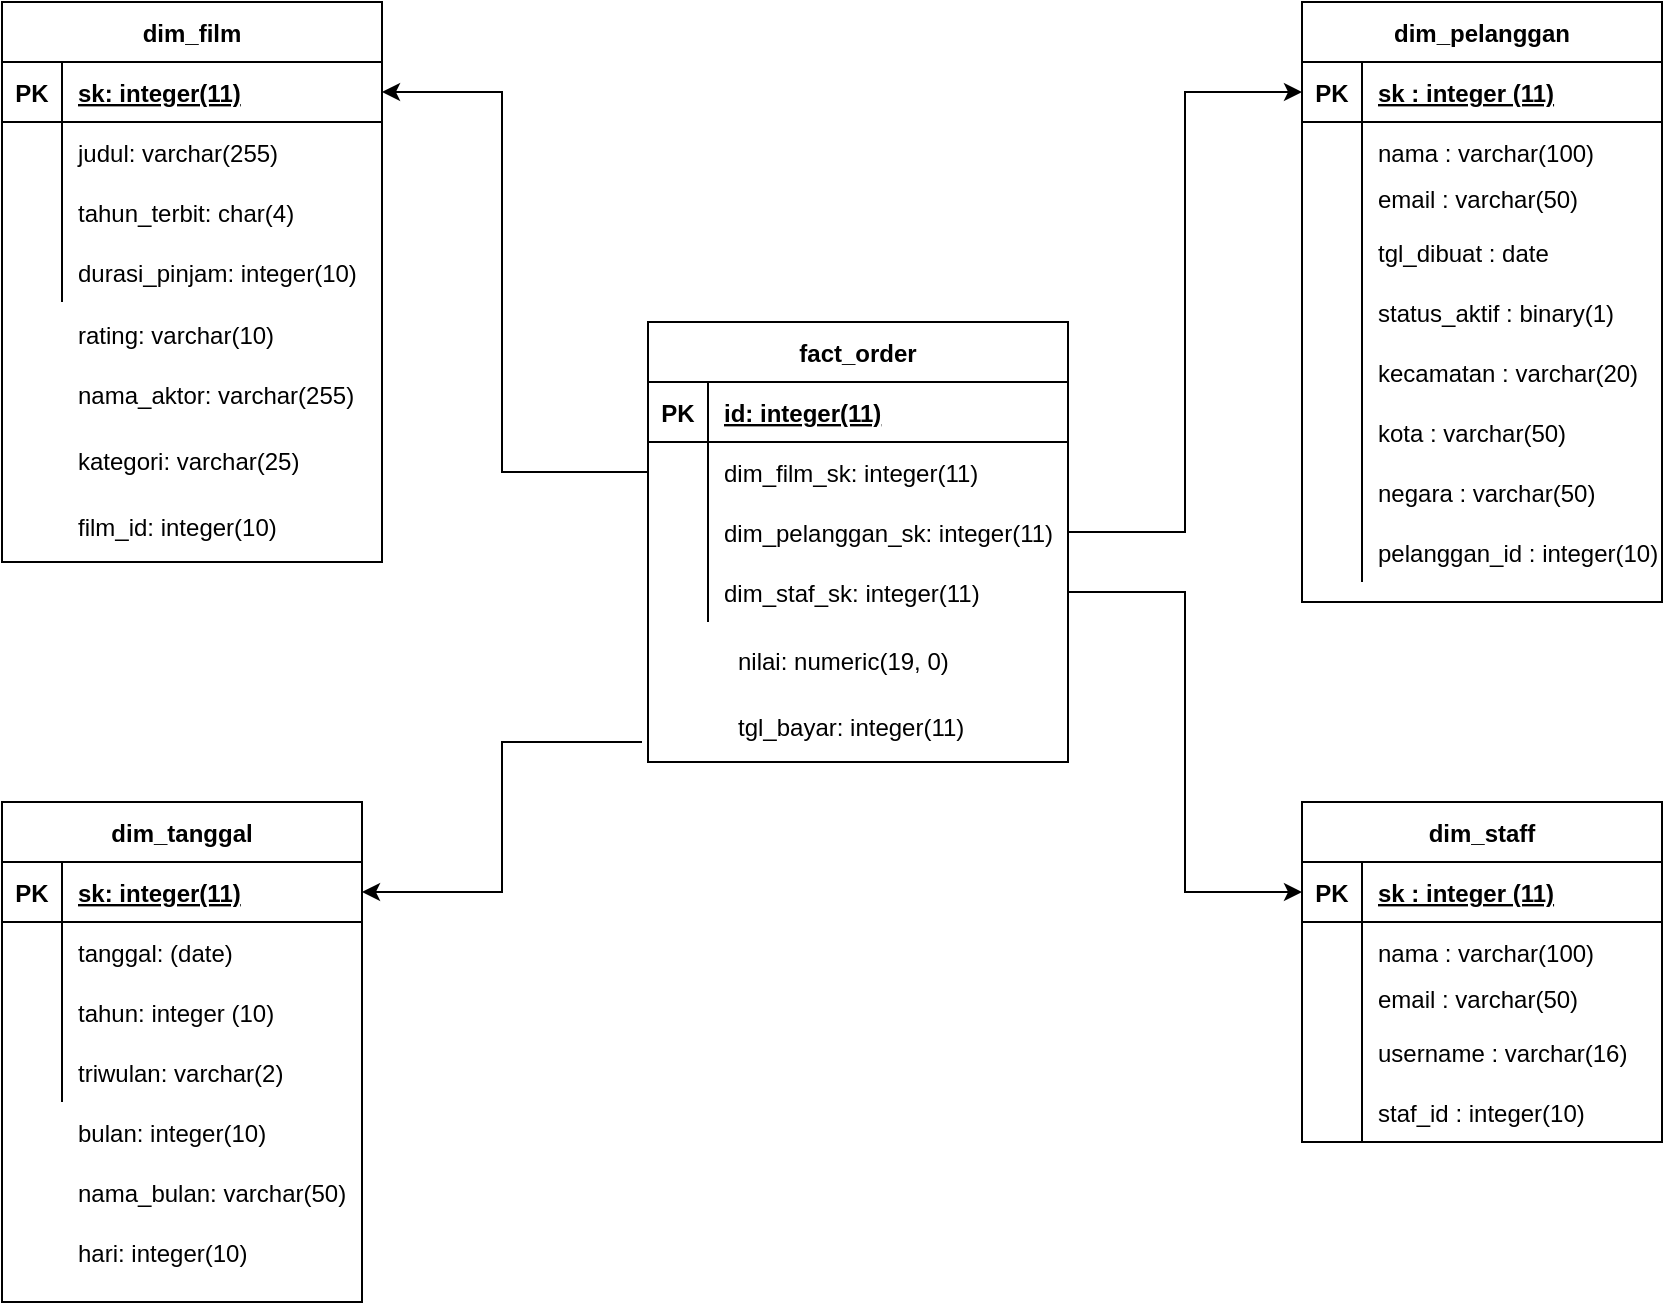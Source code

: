 <mxfile version="13.9.2" type="device"><diagram id="XxKrfSs5DtXPebcuRE6z" name="Page-1"><mxGraphModel dx="782" dy="412" grid="1" gridSize="10" guides="1" tooltips="1" connect="1" arrows="1" fold="1" page="1" pageScale="1" pageWidth="850" pageHeight="1100" math="0" shadow="0"><root><mxCell id="0"/><mxCell id="1" parent="0"/><mxCell id="o7a8mhFiNbycoDetrkkc-30" value="fact_order" style="shape=table;startSize=30;container=1;collapsible=1;childLayout=tableLayout;fixedRows=1;rowLines=0;fontStyle=1;align=center;resizeLast=1;" vertex="1" parent="1"><mxGeometry x="393" y="200" width="210" height="220" as="geometry"/></mxCell><mxCell id="o7a8mhFiNbycoDetrkkc-31" value="" style="shape=partialRectangle;collapsible=0;dropTarget=0;pointerEvents=0;fillColor=none;top=0;left=0;bottom=1;right=0;points=[[0,0.5],[1,0.5]];portConstraint=eastwest;" vertex="1" parent="o7a8mhFiNbycoDetrkkc-30"><mxGeometry y="30" width="210" height="30" as="geometry"/></mxCell><mxCell id="o7a8mhFiNbycoDetrkkc-32" value="PK" style="shape=partialRectangle;connectable=0;fillColor=none;top=0;left=0;bottom=0;right=0;fontStyle=1;overflow=hidden;" vertex="1" parent="o7a8mhFiNbycoDetrkkc-31"><mxGeometry width="30" height="30" as="geometry"/></mxCell><mxCell id="o7a8mhFiNbycoDetrkkc-33" value="id: integer(11)" style="shape=partialRectangle;connectable=0;fillColor=none;top=0;left=0;bottom=0;right=0;align=left;spacingLeft=6;fontStyle=5;overflow=hidden;" vertex="1" parent="o7a8mhFiNbycoDetrkkc-31"><mxGeometry x="30" width="180" height="30" as="geometry"/></mxCell><mxCell id="o7a8mhFiNbycoDetrkkc-34" value="" style="shape=partialRectangle;collapsible=0;dropTarget=0;pointerEvents=0;fillColor=none;top=0;left=0;bottom=0;right=0;points=[[0,0.5],[1,0.5]];portConstraint=eastwest;" vertex="1" parent="o7a8mhFiNbycoDetrkkc-30"><mxGeometry y="60" width="210" height="30" as="geometry"/></mxCell><mxCell id="o7a8mhFiNbycoDetrkkc-35" value="" style="shape=partialRectangle;connectable=0;fillColor=none;top=0;left=0;bottom=0;right=0;editable=1;overflow=hidden;" vertex="1" parent="o7a8mhFiNbycoDetrkkc-34"><mxGeometry width="30" height="30" as="geometry"/></mxCell><mxCell id="o7a8mhFiNbycoDetrkkc-36" value="dim_film_sk: integer(11)" style="shape=partialRectangle;connectable=0;fillColor=none;top=0;left=0;bottom=0;right=0;align=left;spacingLeft=6;overflow=hidden;" vertex="1" parent="o7a8mhFiNbycoDetrkkc-34"><mxGeometry x="30" width="180" height="30" as="geometry"/></mxCell><mxCell id="o7a8mhFiNbycoDetrkkc-37" value="" style="shape=partialRectangle;collapsible=0;dropTarget=0;pointerEvents=0;fillColor=none;top=0;left=0;bottom=0;right=0;points=[[0,0.5],[1,0.5]];portConstraint=eastwest;" vertex="1" parent="o7a8mhFiNbycoDetrkkc-30"><mxGeometry y="90" width="210" height="30" as="geometry"/></mxCell><mxCell id="o7a8mhFiNbycoDetrkkc-38" value="" style="shape=partialRectangle;connectable=0;fillColor=none;top=0;left=0;bottom=0;right=0;editable=1;overflow=hidden;" vertex="1" parent="o7a8mhFiNbycoDetrkkc-37"><mxGeometry width="30" height="30" as="geometry"/></mxCell><mxCell id="o7a8mhFiNbycoDetrkkc-39" value="dim_pelanggan_sk: integer(11)" style="shape=partialRectangle;connectable=0;fillColor=none;top=0;left=0;bottom=0;right=0;align=left;spacingLeft=6;overflow=hidden;" vertex="1" parent="o7a8mhFiNbycoDetrkkc-37"><mxGeometry x="30" width="180" height="30" as="geometry"/></mxCell><mxCell id="o7a8mhFiNbycoDetrkkc-40" value="" style="shape=partialRectangle;collapsible=0;dropTarget=0;pointerEvents=0;fillColor=none;top=0;left=0;bottom=0;right=0;points=[[0,0.5],[1,0.5]];portConstraint=eastwest;" vertex="1" parent="o7a8mhFiNbycoDetrkkc-30"><mxGeometry y="120" width="210" height="30" as="geometry"/></mxCell><mxCell id="o7a8mhFiNbycoDetrkkc-41" value="" style="shape=partialRectangle;connectable=0;fillColor=none;top=0;left=0;bottom=0;right=0;editable=1;overflow=hidden;" vertex="1" parent="o7a8mhFiNbycoDetrkkc-40"><mxGeometry width="30" height="30" as="geometry"/></mxCell><mxCell id="o7a8mhFiNbycoDetrkkc-42" value="dim_staf_sk: integer(11)" style="shape=partialRectangle;connectable=0;fillColor=none;top=0;left=0;bottom=0;right=0;align=left;spacingLeft=6;overflow=hidden;" vertex="1" parent="o7a8mhFiNbycoDetrkkc-40"><mxGeometry x="30" width="180" height="30" as="geometry"/></mxCell><mxCell id="o7a8mhFiNbycoDetrkkc-43" value="nilai: numeric(19, 0)" style="shape=partialRectangle;connectable=0;fillColor=none;top=0;left=0;bottom=0;right=0;align=left;spacingLeft=6;overflow=hidden;" vertex="1" parent="1"><mxGeometry x="430" y="354" width="180" height="30" as="geometry"/></mxCell><mxCell id="o7a8mhFiNbycoDetrkkc-44" value="tgl_bayar: integer(11)" style="shape=partialRectangle;connectable=0;fillColor=none;top=0;left=0;bottom=0;right=0;align=left;spacingLeft=6;overflow=hidden;" vertex="1" parent="1"><mxGeometry x="430" y="387" width="180" height="30" as="geometry"/></mxCell><mxCell id="o7a8mhFiNbycoDetrkkc-117" value="dim_staff" style="shape=table;startSize=30;container=1;collapsible=1;childLayout=tableLayout;fixedRows=1;rowLines=0;fontStyle=1;align=center;resizeLast=1;" vertex="1" parent="1"><mxGeometry x="720" y="440" width="180" height="170" as="geometry"/></mxCell><mxCell id="o7a8mhFiNbycoDetrkkc-118" value="" style="shape=partialRectangle;collapsible=0;dropTarget=0;pointerEvents=0;fillColor=none;top=0;left=0;bottom=1;right=0;points=[[0,0.5],[1,0.5]];portConstraint=eastwest;" vertex="1" parent="o7a8mhFiNbycoDetrkkc-117"><mxGeometry y="30" width="180" height="30" as="geometry"/></mxCell><mxCell id="o7a8mhFiNbycoDetrkkc-119" value="PK" style="shape=partialRectangle;connectable=0;fillColor=none;top=0;left=0;bottom=0;right=0;fontStyle=1;overflow=hidden;" vertex="1" parent="o7a8mhFiNbycoDetrkkc-118"><mxGeometry width="30" height="30" as="geometry"/></mxCell><mxCell id="o7a8mhFiNbycoDetrkkc-120" value="sk : integer (11)" style="shape=partialRectangle;connectable=0;fillColor=none;top=0;left=0;bottom=0;right=0;align=left;spacingLeft=6;fontStyle=5;overflow=hidden;" vertex="1" parent="o7a8mhFiNbycoDetrkkc-118"><mxGeometry x="30" width="150" height="30" as="geometry"/></mxCell><mxCell id="o7a8mhFiNbycoDetrkkc-121" value="" style="shape=partialRectangle;collapsible=0;dropTarget=0;pointerEvents=0;fillColor=none;top=0;left=0;bottom=0;right=0;points=[[0,0.5],[1,0.5]];portConstraint=eastwest;" vertex="1" parent="o7a8mhFiNbycoDetrkkc-117"><mxGeometry y="60" width="180" height="30" as="geometry"/></mxCell><mxCell id="o7a8mhFiNbycoDetrkkc-122" value="" style="shape=partialRectangle;connectable=0;fillColor=none;top=0;left=0;bottom=0;right=0;editable=1;overflow=hidden;" vertex="1" parent="o7a8mhFiNbycoDetrkkc-121"><mxGeometry width="30" height="30" as="geometry"/></mxCell><mxCell id="o7a8mhFiNbycoDetrkkc-123" value="nama : varchar(100)" style="shape=partialRectangle;connectable=0;fillColor=none;top=0;left=0;bottom=0;right=0;align=left;spacingLeft=6;overflow=hidden;" vertex="1" parent="o7a8mhFiNbycoDetrkkc-121"><mxGeometry x="30" width="150" height="30" as="geometry"/></mxCell><mxCell id="o7a8mhFiNbycoDetrkkc-124" value="" style="shape=partialRectangle;collapsible=0;dropTarget=0;pointerEvents=0;fillColor=none;top=0;left=0;bottom=0;right=0;points=[[0,0.5],[1,0.5]];portConstraint=eastwest;" vertex="1" parent="o7a8mhFiNbycoDetrkkc-117"><mxGeometry y="90" width="180" height="20" as="geometry"/></mxCell><mxCell id="o7a8mhFiNbycoDetrkkc-125" value="" style="shape=partialRectangle;connectable=0;fillColor=none;top=0;left=0;bottom=0;right=0;editable=1;overflow=hidden;" vertex="1" parent="o7a8mhFiNbycoDetrkkc-124"><mxGeometry width="30" height="20" as="geometry"/></mxCell><mxCell id="o7a8mhFiNbycoDetrkkc-126" value="email : varchar(50)&#10; " style="shape=partialRectangle;connectable=0;fillColor=none;top=0;left=0;bottom=0;right=0;align=left;spacingLeft=6;overflow=hidden;" vertex="1" parent="o7a8mhFiNbycoDetrkkc-124"><mxGeometry x="30" width="150" height="20" as="geometry"/></mxCell><mxCell id="o7a8mhFiNbycoDetrkkc-127" value="" style="shape=partialRectangle;collapsible=0;dropTarget=0;pointerEvents=0;fillColor=none;top=0;left=0;bottom=0;right=0;points=[[0,0.5],[1,0.5]];portConstraint=eastwest;" vertex="1" parent="o7a8mhFiNbycoDetrkkc-117"><mxGeometry y="110" width="180" height="30" as="geometry"/></mxCell><mxCell id="o7a8mhFiNbycoDetrkkc-128" value="" style="shape=partialRectangle;connectable=0;fillColor=none;top=0;left=0;bottom=0;right=0;editable=1;overflow=hidden;" vertex="1" parent="o7a8mhFiNbycoDetrkkc-127"><mxGeometry width="30" height="30" as="geometry"/></mxCell><mxCell id="o7a8mhFiNbycoDetrkkc-129" value="username : varchar(16)" style="shape=partialRectangle;connectable=0;fillColor=none;top=0;left=0;bottom=0;right=0;align=left;spacingLeft=6;overflow=hidden;" vertex="1" parent="o7a8mhFiNbycoDetrkkc-127"><mxGeometry x="30" width="150" height="30" as="geometry"/></mxCell><mxCell id="o7a8mhFiNbycoDetrkkc-130" value="" style="shape=partialRectangle;collapsible=0;dropTarget=0;pointerEvents=0;fillColor=none;top=0;left=0;bottom=0;right=0;points=[[0,0.5],[1,0.5]];portConstraint=eastwest;" vertex="1" parent="o7a8mhFiNbycoDetrkkc-117"><mxGeometry y="140" width="180" height="30" as="geometry"/></mxCell><mxCell id="o7a8mhFiNbycoDetrkkc-131" value="" style="shape=partialRectangle;connectable=0;fillColor=none;top=0;left=0;bottom=0;right=0;editable=1;overflow=hidden;" vertex="1" parent="o7a8mhFiNbycoDetrkkc-130"><mxGeometry width="30" height="30" as="geometry"/></mxCell><mxCell id="o7a8mhFiNbycoDetrkkc-132" value="staf_id : integer(10)" style="shape=partialRectangle;connectable=0;fillColor=none;top=0;left=0;bottom=0;right=0;align=left;spacingLeft=6;overflow=hidden;" vertex="1" parent="o7a8mhFiNbycoDetrkkc-130"><mxGeometry x="30" width="150" height="30" as="geometry"/></mxCell><mxCell id="o7a8mhFiNbycoDetrkkc-133" value="dim_pelanggan" style="shape=table;startSize=30;container=1;collapsible=1;childLayout=tableLayout;fixedRows=1;rowLines=0;fontStyle=1;align=center;resizeLast=1;" vertex="1" parent="1"><mxGeometry x="720" y="40" width="180" height="300" as="geometry"/></mxCell><mxCell id="o7a8mhFiNbycoDetrkkc-134" value="" style="shape=partialRectangle;collapsible=0;dropTarget=0;pointerEvents=0;fillColor=none;top=0;left=0;bottom=1;right=0;points=[[0,0.5],[1,0.5]];portConstraint=eastwest;" vertex="1" parent="o7a8mhFiNbycoDetrkkc-133"><mxGeometry y="30" width="180" height="30" as="geometry"/></mxCell><mxCell id="o7a8mhFiNbycoDetrkkc-135" value="PK" style="shape=partialRectangle;connectable=0;fillColor=none;top=0;left=0;bottom=0;right=0;fontStyle=1;overflow=hidden;" vertex="1" parent="o7a8mhFiNbycoDetrkkc-134"><mxGeometry width="30" height="30" as="geometry"/></mxCell><mxCell id="o7a8mhFiNbycoDetrkkc-136" value="sk : integer (11)" style="shape=partialRectangle;connectable=0;fillColor=none;top=0;left=0;bottom=0;right=0;align=left;spacingLeft=6;fontStyle=5;overflow=hidden;" vertex="1" parent="o7a8mhFiNbycoDetrkkc-134"><mxGeometry x="30" width="150" height="30" as="geometry"/></mxCell><mxCell id="o7a8mhFiNbycoDetrkkc-137" value="" style="shape=partialRectangle;collapsible=0;dropTarget=0;pointerEvents=0;fillColor=none;top=0;left=0;bottom=0;right=0;points=[[0,0.5],[1,0.5]];portConstraint=eastwest;" vertex="1" parent="o7a8mhFiNbycoDetrkkc-133"><mxGeometry y="60" width="180" height="30" as="geometry"/></mxCell><mxCell id="o7a8mhFiNbycoDetrkkc-138" value="" style="shape=partialRectangle;connectable=0;fillColor=none;top=0;left=0;bottom=0;right=0;editable=1;overflow=hidden;" vertex="1" parent="o7a8mhFiNbycoDetrkkc-137"><mxGeometry width="30" height="30" as="geometry"/></mxCell><mxCell id="o7a8mhFiNbycoDetrkkc-139" value="nama : varchar(100)" style="shape=partialRectangle;connectable=0;fillColor=none;top=0;left=0;bottom=0;right=0;align=left;spacingLeft=6;overflow=hidden;" vertex="1" parent="o7a8mhFiNbycoDetrkkc-137"><mxGeometry x="30" width="150" height="30" as="geometry"/></mxCell><mxCell id="o7a8mhFiNbycoDetrkkc-140" value="" style="shape=partialRectangle;collapsible=0;dropTarget=0;pointerEvents=0;fillColor=none;top=0;left=0;bottom=0;right=0;points=[[0,0.5],[1,0.5]];portConstraint=eastwest;" vertex="1" parent="o7a8mhFiNbycoDetrkkc-133"><mxGeometry y="90" width="180" height="20" as="geometry"/></mxCell><mxCell id="o7a8mhFiNbycoDetrkkc-141" value="" style="shape=partialRectangle;connectable=0;fillColor=none;top=0;left=0;bottom=0;right=0;editable=1;overflow=hidden;" vertex="1" parent="o7a8mhFiNbycoDetrkkc-140"><mxGeometry width="30" height="20" as="geometry"/></mxCell><mxCell id="o7a8mhFiNbycoDetrkkc-142" value="email : varchar(50)&#10; " style="shape=partialRectangle;connectable=0;fillColor=none;top=0;left=0;bottom=0;right=0;align=left;spacingLeft=6;overflow=hidden;" vertex="1" parent="o7a8mhFiNbycoDetrkkc-140"><mxGeometry x="30" width="150" height="20" as="geometry"/></mxCell><mxCell id="o7a8mhFiNbycoDetrkkc-143" value="" style="shape=partialRectangle;collapsible=0;dropTarget=0;pointerEvents=0;fillColor=none;top=0;left=0;bottom=0;right=0;points=[[0,0.5],[1,0.5]];portConstraint=eastwest;" vertex="1" parent="o7a8mhFiNbycoDetrkkc-133"><mxGeometry y="110" width="180" height="30" as="geometry"/></mxCell><mxCell id="o7a8mhFiNbycoDetrkkc-144" value="" style="shape=partialRectangle;connectable=0;fillColor=none;top=0;left=0;bottom=0;right=0;editable=1;overflow=hidden;" vertex="1" parent="o7a8mhFiNbycoDetrkkc-143"><mxGeometry width="30" height="30" as="geometry"/></mxCell><mxCell id="o7a8mhFiNbycoDetrkkc-145" value="tgl_dibuat : date" style="shape=partialRectangle;connectable=0;fillColor=none;top=0;left=0;bottom=0;right=0;align=left;spacingLeft=6;overflow=hidden;" vertex="1" parent="o7a8mhFiNbycoDetrkkc-143"><mxGeometry x="30" width="150" height="30" as="geometry"/></mxCell><mxCell id="o7a8mhFiNbycoDetrkkc-146" value="" style="shape=partialRectangle;collapsible=0;dropTarget=0;pointerEvents=0;fillColor=none;top=0;left=0;bottom=0;right=0;points=[[0,0.5],[1,0.5]];portConstraint=eastwest;" vertex="1" parent="o7a8mhFiNbycoDetrkkc-133"><mxGeometry y="140" width="180" height="30" as="geometry"/></mxCell><mxCell id="o7a8mhFiNbycoDetrkkc-147" value="" style="shape=partialRectangle;connectable=0;fillColor=none;top=0;left=0;bottom=0;right=0;editable=1;overflow=hidden;" vertex="1" parent="o7a8mhFiNbycoDetrkkc-146"><mxGeometry width="30" height="30" as="geometry"/></mxCell><mxCell id="o7a8mhFiNbycoDetrkkc-148" value="status_aktif : binary(1)" style="shape=partialRectangle;connectable=0;fillColor=none;top=0;left=0;bottom=0;right=0;align=left;spacingLeft=6;overflow=hidden;" vertex="1" parent="o7a8mhFiNbycoDetrkkc-146"><mxGeometry x="30" width="150" height="30" as="geometry"/></mxCell><mxCell id="o7a8mhFiNbycoDetrkkc-149" value="" style="shape=partialRectangle;collapsible=0;dropTarget=0;pointerEvents=0;fillColor=none;top=0;left=0;bottom=0;right=0;points=[[0,0.5],[1,0.5]];portConstraint=eastwest;" vertex="1" parent="o7a8mhFiNbycoDetrkkc-133"><mxGeometry y="170" width="180" height="30" as="geometry"/></mxCell><mxCell id="o7a8mhFiNbycoDetrkkc-150" value="" style="shape=partialRectangle;connectable=0;fillColor=none;top=0;left=0;bottom=0;right=0;editable=1;overflow=hidden;" vertex="1" parent="o7a8mhFiNbycoDetrkkc-149"><mxGeometry width="30" height="30" as="geometry"/></mxCell><mxCell id="o7a8mhFiNbycoDetrkkc-151" value="kecamatan : varchar(20)" style="shape=partialRectangle;connectable=0;fillColor=none;top=0;left=0;bottom=0;right=0;align=left;spacingLeft=6;overflow=hidden;" vertex="1" parent="o7a8mhFiNbycoDetrkkc-149"><mxGeometry x="30" width="150" height="30" as="geometry"/></mxCell><mxCell id="o7a8mhFiNbycoDetrkkc-152" value="" style="shape=partialRectangle;collapsible=0;dropTarget=0;pointerEvents=0;fillColor=none;top=0;left=0;bottom=0;right=0;points=[[0,0.5],[1,0.5]];portConstraint=eastwest;" vertex="1" parent="o7a8mhFiNbycoDetrkkc-133"><mxGeometry y="200" width="180" height="30" as="geometry"/></mxCell><mxCell id="o7a8mhFiNbycoDetrkkc-153" value="" style="shape=partialRectangle;connectable=0;fillColor=none;top=0;left=0;bottom=0;right=0;editable=1;overflow=hidden;" vertex="1" parent="o7a8mhFiNbycoDetrkkc-152"><mxGeometry width="30" height="30" as="geometry"/></mxCell><mxCell id="o7a8mhFiNbycoDetrkkc-154" value="kota : varchar(50)" style="shape=partialRectangle;connectable=0;fillColor=none;top=0;left=0;bottom=0;right=0;align=left;spacingLeft=6;overflow=hidden;" vertex="1" parent="o7a8mhFiNbycoDetrkkc-152"><mxGeometry x="30" width="150" height="30" as="geometry"/></mxCell><mxCell id="o7a8mhFiNbycoDetrkkc-155" value="" style="shape=partialRectangle;collapsible=0;dropTarget=0;pointerEvents=0;fillColor=none;top=0;left=0;bottom=0;right=0;points=[[0,0.5],[1,0.5]];portConstraint=eastwest;" vertex="1" parent="o7a8mhFiNbycoDetrkkc-133"><mxGeometry y="230" width="180" height="30" as="geometry"/></mxCell><mxCell id="o7a8mhFiNbycoDetrkkc-156" value="" style="shape=partialRectangle;connectable=0;fillColor=none;top=0;left=0;bottom=0;right=0;editable=1;overflow=hidden;" vertex="1" parent="o7a8mhFiNbycoDetrkkc-155"><mxGeometry width="30" height="30" as="geometry"/></mxCell><mxCell id="o7a8mhFiNbycoDetrkkc-157" value="negara : varchar(50)" style="shape=partialRectangle;connectable=0;fillColor=none;top=0;left=0;bottom=0;right=0;align=left;spacingLeft=6;overflow=hidden;" vertex="1" parent="o7a8mhFiNbycoDetrkkc-155"><mxGeometry x="30" width="150" height="30" as="geometry"/></mxCell><mxCell id="o7a8mhFiNbycoDetrkkc-158" value="" style="shape=partialRectangle;collapsible=0;dropTarget=0;pointerEvents=0;fillColor=none;top=0;left=0;bottom=0;right=0;points=[[0,0.5],[1,0.5]];portConstraint=eastwest;" vertex="1" parent="o7a8mhFiNbycoDetrkkc-133"><mxGeometry y="260" width="180" height="30" as="geometry"/></mxCell><mxCell id="o7a8mhFiNbycoDetrkkc-159" value="" style="shape=partialRectangle;connectable=0;fillColor=none;top=0;left=0;bottom=0;right=0;editable=1;overflow=hidden;" vertex="1" parent="o7a8mhFiNbycoDetrkkc-158"><mxGeometry width="30" height="30" as="geometry"/></mxCell><mxCell id="o7a8mhFiNbycoDetrkkc-160" value="pelanggan_id : integer(10) " style="shape=partialRectangle;connectable=0;fillColor=none;top=0;left=0;bottom=0;right=0;align=left;spacingLeft=6;overflow=hidden;" vertex="1" parent="o7a8mhFiNbycoDetrkkc-158"><mxGeometry x="30" width="150" height="30" as="geometry"/></mxCell><mxCell id="o7a8mhFiNbycoDetrkkc-162" style="edgeStyle=orthogonalEdgeStyle;rounded=0;orthogonalLoop=1;jettySize=auto;html=1;exitX=1;exitY=0.5;exitDx=0;exitDy=0;entryX=0;entryY=0.5;entryDx=0;entryDy=0;" edge="1" parent="1" source="o7a8mhFiNbycoDetrkkc-37" target="o7a8mhFiNbycoDetrkkc-134"><mxGeometry relative="1" as="geometry"><mxPoint x="330" y="480" as="sourcePoint"/><mxPoint x="680" y="120" as="targetPoint"/></mxGeometry></mxCell><mxCell id="o7a8mhFiNbycoDetrkkc-163" style="edgeStyle=orthogonalEdgeStyle;rounded=0;orthogonalLoop=1;jettySize=auto;html=1;exitX=0;exitY=0.5;exitDx=0;exitDy=0;entryX=1;entryY=0.5;entryDx=0;entryDy=0;" edge="1" parent="1" source="o7a8mhFiNbycoDetrkkc-34" target="o7a8mhFiNbycoDetrkkc-183"><mxGeometry relative="1" as="geometry"><mxPoint x="340" y="490" as="sourcePoint"/><mxPoint x="270" y="485" as="targetPoint"/><Array as="points"><mxPoint x="320" y="275"/><mxPoint x="320" y="85"/></Array></mxGeometry></mxCell><mxCell id="o7a8mhFiNbycoDetrkkc-164" style="edgeStyle=orthogonalEdgeStyle;rounded=0;orthogonalLoop=1;jettySize=auto;html=1;exitX=1;exitY=0.5;exitDx=0;exitDy=0;entryX=0;entryY=0.5;entryDx=0;entryDy=0;" edge="1" parent="1" source="o7a8mhFiNbycoDetrkkc-40" target="o7a8mhFiNbycoDetrkkc-118"><mxGeometry relative="1" as="geometry"><mxPoint x="350" y="500" as="sourcePoint"/><mxPoint x="280" y="235" as="targetPoint"/></mxGeometry></mxCell><mxCell id="o7a8mhFiNbycoDetrkkc-166" value="dim_tanggal" style="shape=table;startSize=30;container=1;collapsible=1;childLayout=tableLayout;fixedRows=1;rowLines=0;fontStyle=1;align=center;resizeLast=1;" vertex="1" parent="1"><mxGeometry x="70" y="440" width="180" height="250" as="geometry"/></mxCell><mxCell id="o7a8mhFiNbycoDetrkkc-167" value="" style="shape=partialRectangle;collapsible=0;dropTarget=0;pointerEvents=0;fillColor=none;top=0;left=0;bottom=1;right=0;points=[[0,0.5],[1,0.5]];portConstraint=eastwest;" vertex="1" parent="o7a8mhFiNbycoDetrkkc-166"><mxGeometry y="30" width="180" height="30" as="geometry"/></mxCell><mxCell id="o7a8mhFiNbycoDetrkkc-168" value="PK" style="shape=partialRectangle;connectable=0;fillColor=none;top=0;left=0;bottom=0;right=0;fontStyle=1;overflow=hidden;" vertex="1" parent="o7a8mhFiNbycoDetrkkc-167"><mxGeometry width="30" height="30" as="geometry"/></mxCell><mxCell id="o7a8mhFiNbycoDetrkkc-169" value="sk: integer(11)" style="shape=partialRectangle;connectable=0;fillColor=none;top=0;left=0;bottom=0;right=0;align=left;spacingLeft=6;fontStyle=5;overflow=hidden;" vertex="1" parent="o7a8mhFiNbycoDetrkkc-167"><mxGeometry x="30" width="150" height="30" as="geometry"/></mxCell><mxCell id="o7a8mhFiNbycoDetrkkc-170" value="" style="shape=partialRectangle;collapsible=0;dropTarget=0;pointerEvents=0;fillColor=none;top=0;left=0;bottom=0;right=0;points=[[0,0.5],[1,0.5]];portConstraint=eastwest;" vertex="1" parent="o7a8mhFiNbycoDetrkkc-166"><mxGeometry y="60" width="180" height="30" as="geometry"/></mxCell><mxCell id="o7a8mhFiNbycoDetrkkc-171" value="" style="shape=partialRectangle;connectable=0;fillColor=none;top=0;left=0;bottom=0;right=0;editable=1;overflow=hidden;" vertex="1" parent="o7a8mhFiNbycoDetrkkc-170"><mxGeometry width="30" height="30" as="geometry"/></mxCell><mxCell id="o7a8mhFiNbycoDetrkkc-172" value="tanggal: (date)" style="shape=partialRectangle;connectable=0;fillColor=none;top=0;left=0;bottom=0;right=0;align=left;spacingLeft=6;overflow=hidden;" vertex="1" parent="o7a8mhFiNbycoDetrkkc-170"><mxGeometry x="30" width="150" height="30" as="geometry"/></mxCell><mxCell id="o7a8mhFiNbycoDetrkkc-173" value="" style="shape=partialRectangle;collapsible=0;dropTarget=0;pointerEvents=0;fillColor=none;top=0;left=0;bottom=0;right=0;points=[[0,0.5],[1,0.5]];portConstraint=eastwest;" vertex="1" parent="o7a8mhFiNbycoDetrkkc-166"><mxGeometry y="90" width="180" height="30" as="geometry"/></mxCell><mxCell id="o7a8mhFiNbycoDetrkkc-174" value="" style="shape=partialRectangle;connectable=0;fillColor=none;top=0;left=0;bottom=0;right=0;editable=1;overflow=hidden;" vertex="1" parent="o7a8mhFiNbycoDetrkkc-173"><mxGeometry width="30" height="30" as="geometry"/></mxCell><mxCell id="o7a8mhFiNbycoDetrkkc-175" value="tahun: integer (10)" style="shape=partialRectangle;connectable=0;fillColor=none;top=0;left=0;bottom=0;right=0;align=left;spacingLeft=6;overflow=hidden;" vertex="1" parent="o7a8mhFiNbycoDetrkkc-173"><mxGeometry x="30" width="150" height="30" as="geometry"/></mxCell><mxCell id="o7a8mhFiNbycoDetrkkc-176" value="" style="shape=partialRectangle;collapsible=0;dropTarget=0;pointerEvents=0;fillColor=none;top=0;left=0;bottom=0;right=0;points=[[0,0.5],[1,0.5]];portConstraint=eastwest;" vertex="1" parent="o7a8mhFiNbycoDetrkkc-166"><mxGeometry y="120" width="180" height="30" as="geometry"/></mxCell><mxCell id="o7a8mhFiNbycoDetrkkc-177" value="" style="shape=partialRectangle;connectable=0;fillColor=none;top=0;left=0;bottom=0;right=0;editable=1;overflow=hidden;" vertex="1" parent="o7a8mhFiNbycoDetrkkc-176"><mxGeometry width="30" height="30" as="geometry"/></mxCell><mxCell id="o7a8mhFiNbycoDetrkkc-178" value="triwulan: varchar(2)" style="shape=partialRectangle;connectable=0;fillColor=none;top=0;left=0;bottom=0;right=0;align=left;spacingLeft=6;overflow=hidden;" vertex="1" parent="o7a8mhFiNbycoDetrkkc-176"><mxGeometry x="30" width="150" height="30" as="geometry"/></mxCell><mxCell id="o7a8mhFiNbycoDetrkkc-179" value="bulan: integer(10)" style="shape=partialRectangle;connectable=0;fillColor=none;top=0;left=0;bottom=0;right=0;align=left;spacingLeft=6;overflow=hidden;" vertex="1" parent="1"><mxGeometry x="100" y="590" width="150" height="30" as="geometry"/></mxCell><mxCell id="o7a8mhFiNbycoDetrkkc-180" value="nama_bulan: varchar(50)" style="shape=partialRectangle;connectable=0;fillColor=none;top=0;left=0;bottom=0;right=0;align=left;spacingLeft=6;overflow=hidden;" vertex="1" parent="1"><mxGeometry x="100" y="620" width="150" height="30" as="geometry"/></mxCell><mxCell id="o7a8mhFiNbycoDetrkkc-181" value="hari: integer(10)" style="shape=partialRectangle;connectable=0;fillColor=none;top=0;left=0;bottom=0;right=0;align=left;spacingLeft=6;overflow=hidden;" vertex="1" parent="1"><mxGeometry x="100" y="650" width="150" height="30" as="geometry"/></mxCell><mxCell id="o7a8mhFiNbycoDetrkkc-182" value="dim_film" style="shape=table;startSize=30;container=1;collapsible=1;childLayout=tableLayout;fixedRows=1;rowLines=0;fontStyle=1;align=center;resizeLast=1;" vertex="1" parent="1"><mxGeometry x="70" y="40" width="190" height="280" as="geometry"/></mxCell><mxCell id="o7a8mhFiNbycoDetrkkc-183" value="" style="shape=partialRectangle;collapsible=0;dropTarget=0;pointerEvents=0;fillColor=none;top=0;left=0;bottom=1;right=0;points=[[0,0.5],[1,0.5]];portConstraint=eastwest;" vertex="1" parent="o7a8mhFiNbycoDetrkkc-182"><mxGeometry y="30" width="190" height="30" as="geometry"/></mxCell><mxCell id="o7a8mhFiNbycoDetrkkc-184" value="PK" style="shape=partialRectangle;connectable=0;fillColor=none;top=0;left=0;bottom=0;right=0;fontStyle=1;overflow=hidden;" vertex="1" parent="o7a8mhFiNbycoDetrkkc-183"><mxGeometry width="30" height="30" as="geometry"/></mxCell><mxCell id="o7a8mhFiNbycoDetrkkc-185" value="sk: integer(11)" style="shape=partialRectangle;connectable=0;fillColor=none;top=0;left=0;bottom=0;right=0;align=left;spacingLeft=6;fontStyle=5;overflow=hidden;" vertex="1" parent="o7a8mhFiNbycoDetrkkc-183"><mxGeometry x="30" width="160" height="30" as="geometry"/></mxCell><mxCell id="o7a8mhFiNbycoDetrkkc-186" value="" style="shape=partialRectangle;collapsible=0;dropTarget=0;pointerEvents=0;fillColor=none;top=0;left=0;bottom=0;right=0;points=[[0,0.5],[1,0.5]];portConstraint=eastwest;" vertex="1" parent="o7a8mhFiNbycoDetrkkc-182"><mxGeometry y="60" width="190" height="30" as="geometry"/></mxCell><mxCell id="o7a8mhFiNbycoDetrkkc-187" value="" style="shape=partialRectangle;connectable=0;fillColor=none;top=0;left=0;bottom=0;right=0;editable=1;overflow=hidden;" vertex="1" parent="o7a8mhFiNbycoDetrkkc-186"><mxGeometry width="30" height="30" as="geometry"/></mxCell><mxCell id="o7a8mhFiNbycoDetrkkc-188" value="judul: varchar(255)" style="shape=partialRectangle;connectable=0;fillColor=none;top=0;left=0;bottom=0;right=0;align=left;spacingLeft=6;overflow=hidden;" vertex="1" parent="o7a8mhFiNbycoDetrkkc-186"><mxGeometry x="30" width="160" height="30" as="geometry"/></mxCell><mxCell id="o7a8mhFiNbycoDetrkkc-189" value="" style="shape=partialRectangle;collapsible=0;dropTarget=0;pointerEvents=0;fillColor=none;top=0;left=0;bottom=0;right=0;points=[[0,0.5],[1,0.5]];portConstraint=eastwest;" vertex="1" parent="o7a8mhFiNbycoDetrkkc-182"><mxGeometry y="90" width="190" height="30" as="geometry"/></mxCell><mxCell id="o7a8mhFiNbycoDetrkkc-190" value="" style="shape=partialRectangle;connectable=0;fillColor=none;top=0;left=0;bottom=0;right=0;editable=1;overflow=hidden;" vertex="1" parent="o7a8mhFiNbycoDetrkkc-189"><mxGeometry width="30" height="30" as="geometry"/></mxCell><mxCell id="o7a8mhFiNbycoDetrkkc-191" value="tahun_terbit: char(4)" style="shape=partialRectangle;connectable=0;fillColor=none;top=0;left=0;bottom=0;right=0;align=left;spacingLeft=6;overflow=hidden;" vertex="1" parent="o7a8mhFiNbycoDetrkkc-189"><mxGeometry x="30" width="160" height="30" as="geometry"/></mxCell><mxCell id="o7a8mhFiNbycoDetrkkc-192" value="" style="shape=partialRectangle;collapsible=0;dropTarget=0;pointerEvents=0;fillColor=none;top=0;left=0;bottom=0;right=0;points=[[0,0.5],[1,0.5]];portConstraint=eastwest;" vertex="1" parent="o7a8mhFiNbycoDetrkkc-182"><mxGeometry y="120" width="190" height="30" as="geometry"/></mxCell><mxCell id="o7a8mhFiNbycoDetrkkc-193" value="" style="shape=partialRectangle;connectable=0;fillColor=none;top=0;left=0;bottom=0;right=0;editable=1;overflow=hidden;" vertex="1" parent="o7a8mhFiNbycoDetrkkc-192"><mxGeometry width="30" height="30" as="geometry"/></mxCell><mxCell id="o7a8mhFiNbycoDetrkkc-194" value="durasi_pinjam: integer(10)" style="shape=partialRectangle;connectable=0;fillColor=none;top=0;left=0;bottom=0;right=0;align=left;spacingLeft=6;overflow=hidden;" vertex="1" parent="o7a8mhFiNbycoDetrkkc-192"><mxGeometry x="30" width="160" height="30" as="geometry"/></mxCell><mxCell id="o7a8mhFiNbycoDetrkkc-195" value="rating: varchar(10)" style="shape=partialRectangle;connectable=0;fillColor=none;top=0;left=0;bottom=0;right=0;align=left;spacingLeft=6;overflow=hidden;" vertex="1" parent="1"><mxGeometry x="100" y="191" width="160" height="30" as="geometry"/></mxCell><mxCell id="o7a8mhFiNbycoDetrkkc-196" value="nama_aktor: varchar(255)" style="shape=partialRectangle;connectable=0;fillColor=none;top=0;left=0;bottom=0;right=0;align=left;spacingLeft=6;overflow=hidden;" vertex="1" parent="1"><mxGeometry x="100" y="221" width="160" height="30" as="geometry"/></mxCell><mxCell id="o7a8mhFiNbycoDetrkkc-197" value="kategori: varchar(25)" style="shape=partialRectangle;connectable=0;fillColor=none;top=0;left=0;bottom=0;right=0;align=left;spacingLeft=6;overflow=hidden;" vertex="1" parent="1"><mxGeometry x="100" y="254" width="160" height="30" as="geometry"/></mxCell><mxCell id="o7a8mhFiNbycoDetrkkc-198" value="film_id: integer(10)" style="shape=partialRectangle;connectable=0;fillColor=none;top=0;left=0;bottom=0;right=0;align=left;spacingLeft=6;overflow=hidden;" vertex="1" parent="1"><mxGeometry x="100" y="287" width="160" height="30" as="geometry"/></mxCell><mxCell id="o7a8mhFiNbycoDetrkkc-199" style="edgeStyle=orthogonalEdgeStyle;rounded=0;orthogonalLoop=1;jettySize=auto;html=1;entryX=1;entryY=0.5;entryDx=0;entryDy=0;" edge="1" parent="1" target="o7a8mhFiNbycoDetrkkc-167"><mxGeometry relative="1" as="geometry"><mxPoint x="390" y="410" as="sourcePoint"/><mxPoint x="260" y="490" as="targetPoint"/><Array as="points"><mxPoint x="320" y="410"/><mxPoint x="320" y="485"/></Array></mxGeometry></mxCell></root></mxGraphModel></diagram></mxfile>